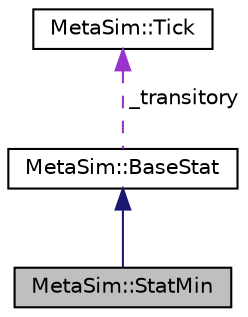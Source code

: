 digraph "MetaSim::StatMin"
{
  edge [fontname="Helvetica",fontsize="10",labelfontname="Helvetica",labelfontsize="10"];
  node [fontname="Helvetica",fontsize="10",shape=record];
  Node2 [label="MetaSim::StatMin",height=0.2,width=0.4,color="black", fillcolor="grey75", style="filled", fontcolor="black"];
  Node3 -> Node2 [dir="back",color="midnightblue",fontsize="10",style="solid",fontname="Helvetica"];
  Node3 [label="MetaSim::BaseStat",height=0.2,width=0.4,color="black", fillcolor="white", style="filled",URL="$classMetaSim_1_1BaseStat.html",tooltip="The basic statistical class. "];
  Node4 -> Node3 [dir="back",color="darkorchid3",fontsize="10",style="dashed",label=" _transitory" ,fontname="Helvetica"];
  Node4 [label="MetaSim::Tick",height=0.2,width=0.4,color="black", fillcolor="white", style="filled",URL="$classMetaSim_1_1Tick.html"];
}
